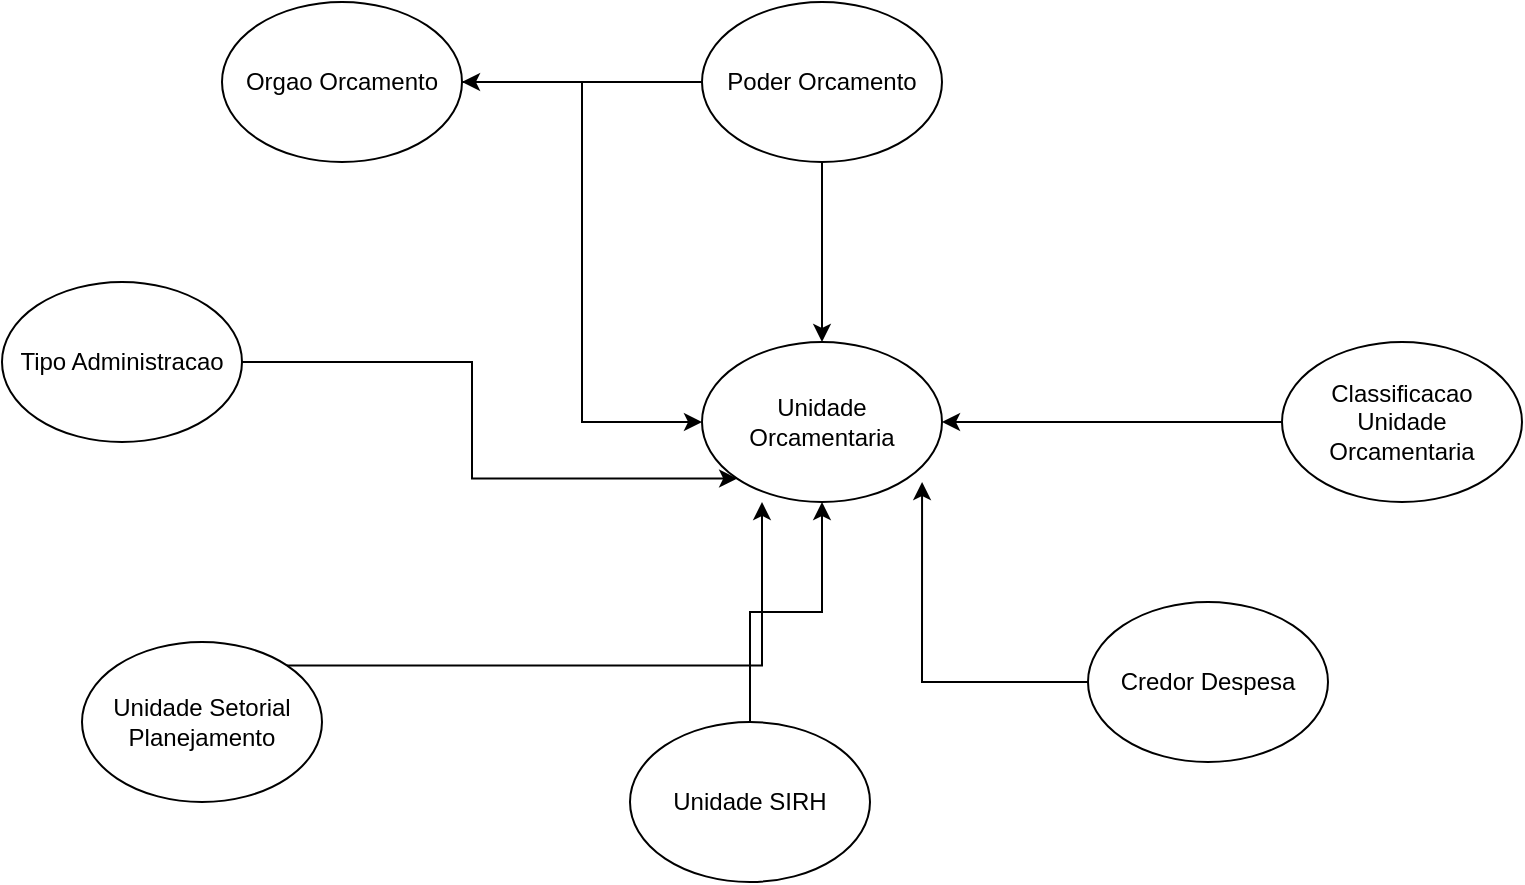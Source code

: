 <mxfile version="21.7.1" type="github">
  <diagram name="Página-1" id="GYVZSeMmC9kogPjeQKCW">
    <mxGraphModel dx="1674" dy="3120" grid="1" gridSize="10" guides="1" tooltips="1" connect="1" arrows="1" fold="1" page="1" pageScale="1" pageWidth="827" pageHeight="1169" math="0" shadow="0">
      <root>
        <mxCell id="0" />
        <mxCell id="1" parent="0" />
        <mxCell id="uyFG5kZ8ZmmoZIBaO-pl-1" style="edgeStyle=orthogonalEdgeStyle;rounded=0;orthogonalLoop=1;jettySize=auto;html=1;entryX=0;entryY=0.5;entryDx=0;entryDy=0;" edge="1" parent="1" source="uyFG5kZ8ZmmoZIBaO-pl-2" target="uyFG5kZ8ZmmoZIBaO-pl-6">
          <mxGeometry relative="1" as="geometry" />
        </mxCell>
        <mxCell id="uyFG5kZ8ZmmoZIBaO-pl-2" value="Orgao Orcamento" style="ellipse;whiteSpace=wrap;html=1;" vertex="1" parent="1">
          <mxGeometry x="150" y="-2300" width="120" height="80" as="geometry" />
        </mxCell>
        <mxCell id="uyFG5kZ8ZmmoZIBaO-pl-3" value="" style="edgeStyle=orthogonalEdgeStyle;rounded=0;orthogonalLoop=1;jettySize=auto;html=1;" edge="1" parent="1" source="uyFG5kZ8ZmmoZIBaO-pl-5" target="uyFG5kZ8ZmmoZIBaO-pl-6">
          <mxGeometry relative="1" as="geometry" />
        </mxCell>
        <mxCell id="uyFG5kZ8ZmmoZIBaO-pl-4" style="edgeStyle=orthogonalEdgeStyle;rounded=0;orthogonalLoop=1;jettySize=auto;html=1;entryX=1;entryY=0.5;entryDx=0;entryDy=0;" edge="1" parent="1" source="uyFG5kZ8ZmmoZIBaO-pl-5" target="uyFG5kZ8ZmmoZIBaO-pl-2">
          <mxGeometry relative="1" as="geometry" />
        </mxCell>
        <mxCell id="uyFG5kZ8ZmmoZIBaO-pl-5" value="Poder Orcamento" style="ellipse;whiteSpace=wrap;html=1;" vertex="1" parent="1">
          <mxGeometry x="390" y="-2300" width="120" height="80" as="geometry" />
        </mxCell>
        <mxCell id="uyFG5kZ8ZmmoZIBaO-pl-6" value="Unidade Orcamentaria" style="ellipse;whiteSpace=wrap;html=1;" vertex="1" parent="1">
          <mxGeometry x="390" y="-2130" width="120" height="80" as="geometry" />
        </mxCell>
        <mxCell id="uyFG5kZ8ZmmoZIBaO-pl-7" style="edgeStyle=orthogonalEdgeStyle;rounded=0;orthogonalLoop=1;jettySize=auto;html=1;" edge="1" parent="1" source="uyFG5kZ8ZmmoZIBaO-pl-8" target="uyFG5kZ8ZmmoZIBaO-pl-6">
          <mxGeometry relative="1" as="geometry" />
        </mxCell>
        <mxCell id="uyFG5kZ8ZmmoZIBaO-pl-8" value="Classificacao Unidade Orcamentaria" style="ellipse;whiteSpace=wrap;html=1;" vertex="1" parent="1">
          <mxGeometry x="680" y="-2130" width="120" height="80" as="geometry" />
        </mxCell>
        <mxCell id="uyFG5kZ8ZmmoZIBaO-pl-9" style="edgeStyle=orthogonalEdgeStyle;rounded=0;orthogonalLoop=1;jettySize=auto;html=1;entryX=0;entryY=1;entryDx=0;entryDy=0;" edge="1" parent="1" source="uyFG5kZ8ZmmoZIBaO-pl-10" target="uyFG5kZ8ZmmoZIBaO-pl-6">
          <mxGeometry relative="1" as="geometry" />
        </mxCell>
        <mxCell id="uyFG5kZ8ZmmoZIBaO-pl-10" value="Tipo Administracao" style="ellipse;whiteSpace=wrap;html=1;" vertex="1" parent="1">
          <mxGeometry x="40" y="-2160" width="120" height="80" as="geometry" />
        </mxCell>
        <mxCell id="uyFG5kZ8ZmmoZIBaO-pl-11" style="edgeStyle=orthogonalEdgeStyle;rounded=0;orthogonalLoop=1;jettySize=auto;html=1;entryX=0.5;entryY=1;entryDx=0;entryDy=0;" edge="1" parent="1" source="uyFG5kZ8ZmmoZIBaO-pl-12" target="uyFG5kZ8ZmmoZIBaO-pl-6">
          <mxGeometry relative="1" as="geometry" />
        </mxCell>
        <mxCell id="uyFG5kZ8ZmmoZIBaO-pl-12" value="Unidade SIRH" style="ellipse;whiteSpace=wrap;html=1;" vertex="1" parent="1">
          <mxGeometry x="354" y="-1940" width="120" height="80" as="geometry" />
        </mxCell>
        <mxCell id="uyFG5kZ8ZmmoZIBaO-pl-13" style="edgeStyle=orthogonalEdgeStyle;rounded=0;orthogonalLoop=1;jettySize=auto;html=1;entryX=0.917;entryY=0.875;entryDx=0;entryDy=0;entryPerimeter=0;" edge="1" parent="1" source="uyFG5kZ8ZmmoZIBaO-pl-14" target="uyFG5kZ8ZmmoZIBaO-pl-6">
          <mxGeometry relative="1" as="geometry" />
        </mxCell>
        <mxCell id="uyFG5kZ8ZmmoZIBaO-pl-14" value="Credor Despesa" style="ellipse;whiteSpace=wrap;html=1;" vertex="1" parent="1">
          <mxGeometry x="583" y="-2000" width="120" height="80" as="geometry" />
        </mxCell>
        <mxCell id="uyFG5kZ8ZmmoZIBaO-pl-16" style="edgeStyle=orthogonalEdgeStyle;rounded=0;orthogonalLoop=1;jettySize=auto;html=1;exitX=1;exitY=0;exitDx=0;exitDy=0;entryX=0.25;entryY=1;entryDx=0;entryDy=0;entryPerimeter=0;" edge="1" parent="1" source="uyFG5kZ8ZmmoZIBaO-pl-15" target="uyFG5kZ8ZmmoZIBaO-pl-6">
          <mxGeometry relative="1" as="geometry" />
        </mxCell>
        <mxCell id="uyFG5kZ8ZmmoZIBaO-pl-15" value="Unidade Setorial Planejamento" style="ellipse;whiteSpace=wrap;html=1;" vertex="1" parent="1">
          <mxGeometry x="80" y="-1980" width="120" height="80" as="geometry" />
        </mxCell>
      </root>
    </mxGraphModel>
  </diagram>
</mxfile>
